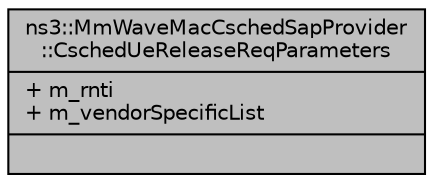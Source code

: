 digraph "ns3::MmWaveMacCschedSapProvider::CschedUeReleaseReqParameters"
{
  edge [fontname="Helvetica",fontsize="10",labelfontname="Helvetica",labelfontsize="10"];
  node [fontname="Helvetica",fontsize="10",shape=record];
  Node1 [label="{ns3::MmWaveMacCschedSapProvider\l::CschedUeReleaseReqParameters\n|+ m_rnti\l+ m_vendorSpecificList\l|}",height=0.2,width=0.4,color="black", fillcolor="grey75", style="filled", fontcolor="black"];
}

